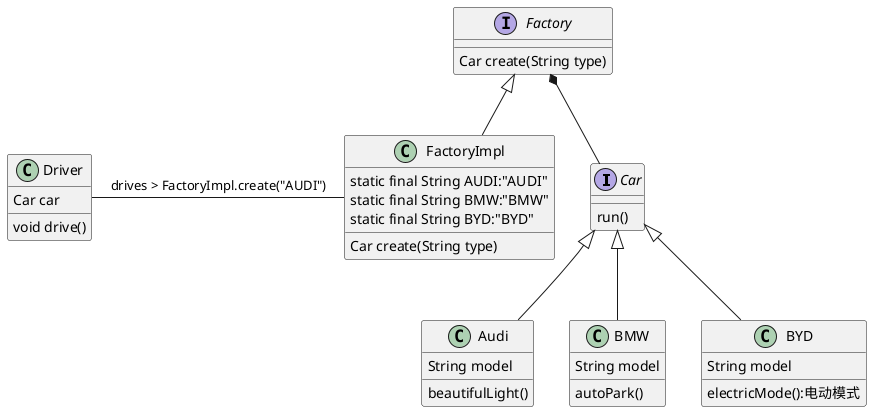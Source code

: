 @startuml

interface Car{
    run()
}

interface Factory{
    Car create(String type)
}

Class FactoryImpl{
    static final String AUDI:"AUDI"
    static final String BMW:"BMW"
    static final String BYD:"BYD"
    Car create(String type)
}

Car<|-- Audi
Car<|-- BMW
Car<|-- BYD
Factory<|==FactoryImpl
Driver - FactoryImpl:drives > FactoryImpl.create("AUDI")
Factory *-- Car

class Audi{
    String model
    beautifulLight()
}

class BMW{
    String model
    autoPark()
}

class BYD{
    String model
    electricMode():电动模式
}

class Driver{
    Car car
    void drive()
}


@enduml